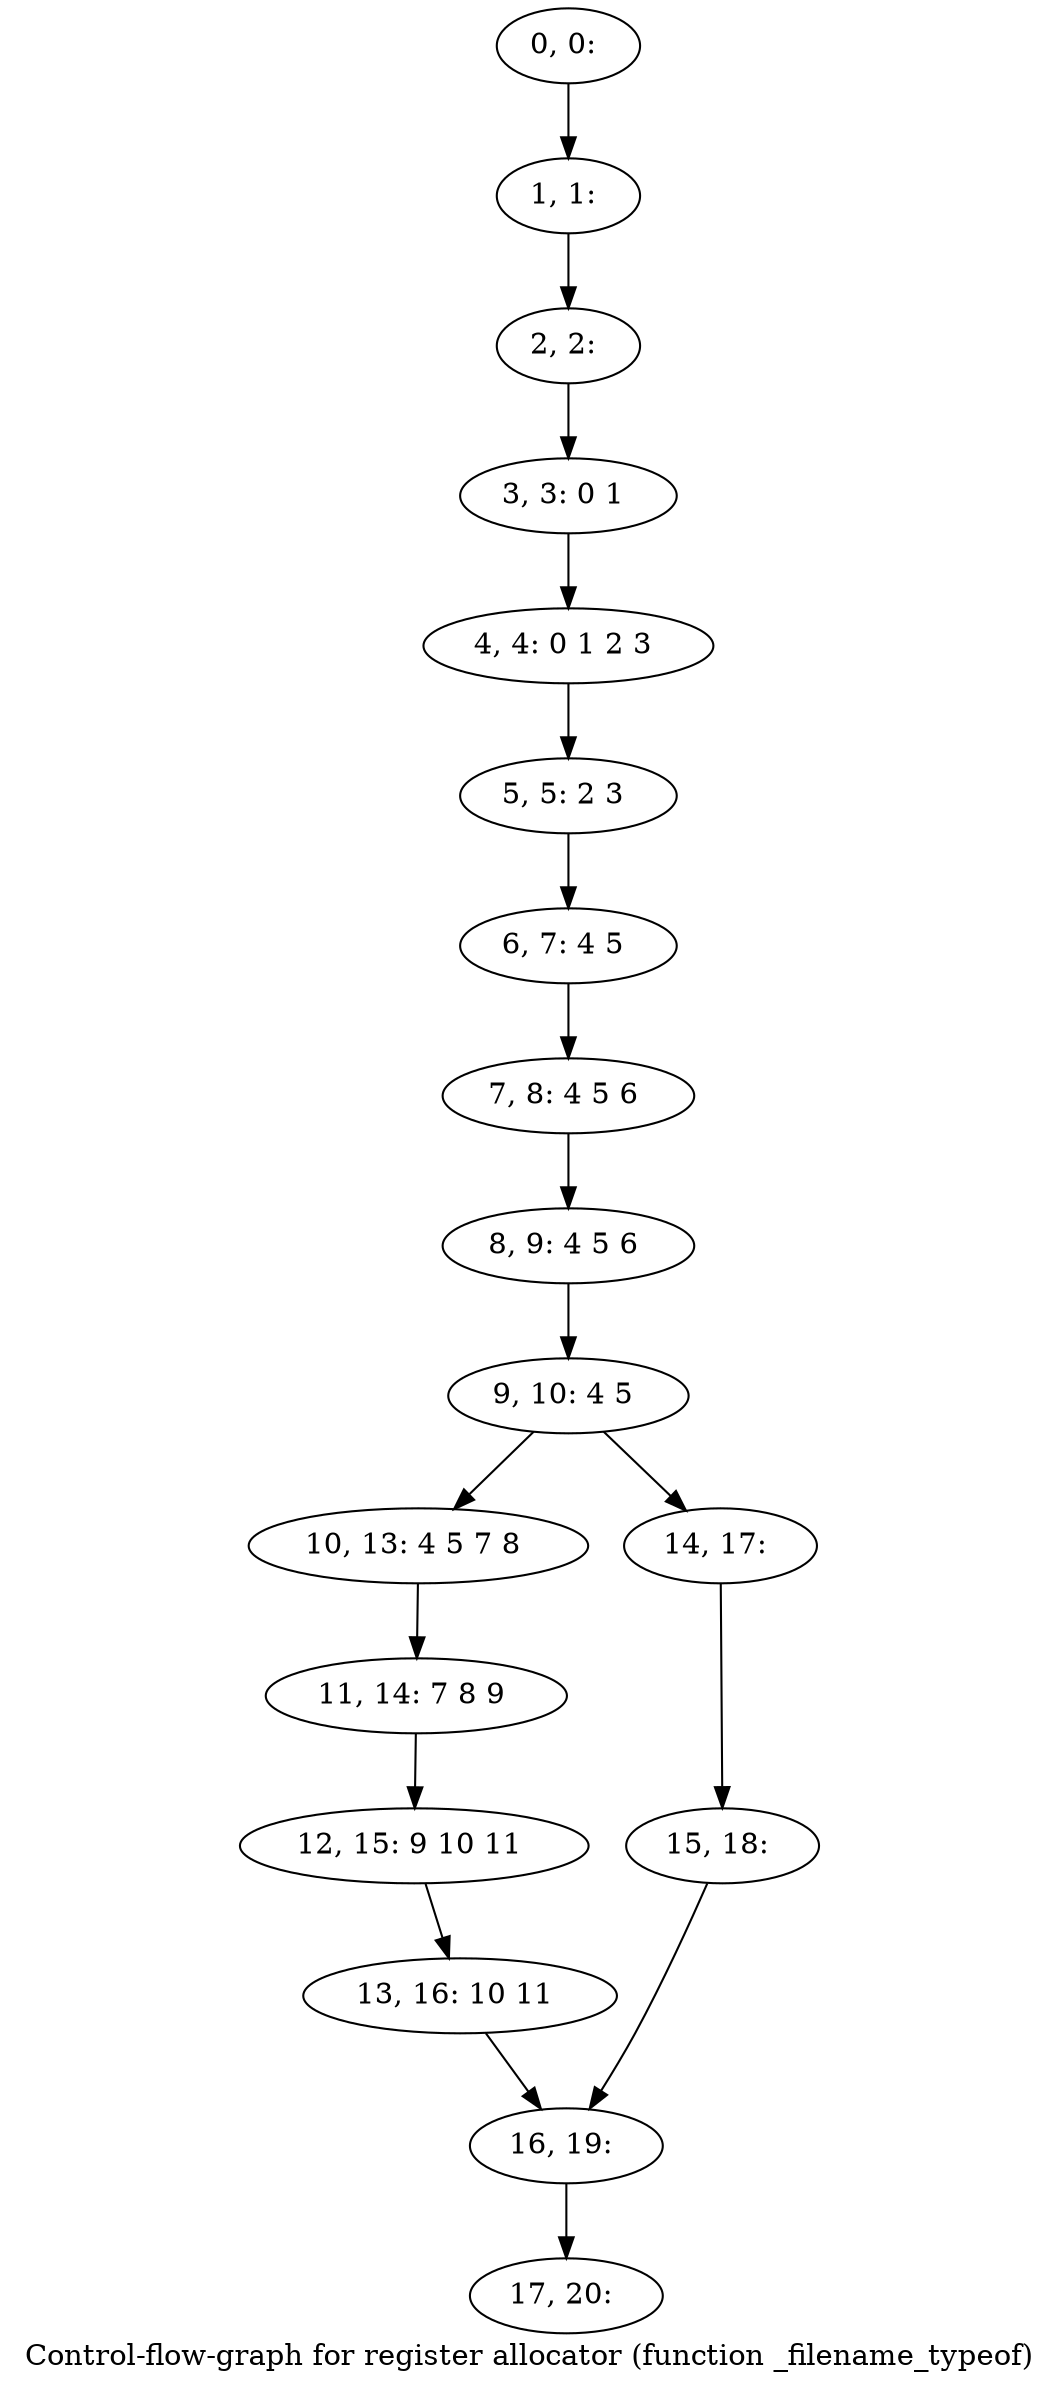 digraph G {
graph [label="Control-flow-graph for register allocator (function _filename_typeof)"]
0[label="0, 0: "];
1[label="1, 1: "];
2[label="2, 2: "];
3[label="3, 3: 0 1 "];
4[label="4, 4: 0 1 2 3 "];
5[label="5, 5: 2 3 "];
6[label="6, 7: 4 5 "];
7[label="7, 8: 4 5 6 "];
8[label="8, 9: 4 5 6 "];
9[label="9, 10: 4 5 "];
10[label="10, 13: 4 5 7 8 "];
11[label="11, 14: 7 8 9 "];
12[label="12, 15: 9 10 11 "];
13[label="13, 16: 10 11 "];
14[label="14, 17: "];
15[label="15, 18: "];
16[label="16, 19: "];
17[label="17, 20: "];
0->1 ;
1->2 ;
2->3 ;
3->4 ;
4->5 ;
5->6 ;
6->7 ;
7->8 ;
8->9 ;
9->10 ;
9->14 ;
10->11 ;
11->12 ;
12->13 ;
13->16 ;
14->15 ;
15->16 ;
16->17 ;
}
